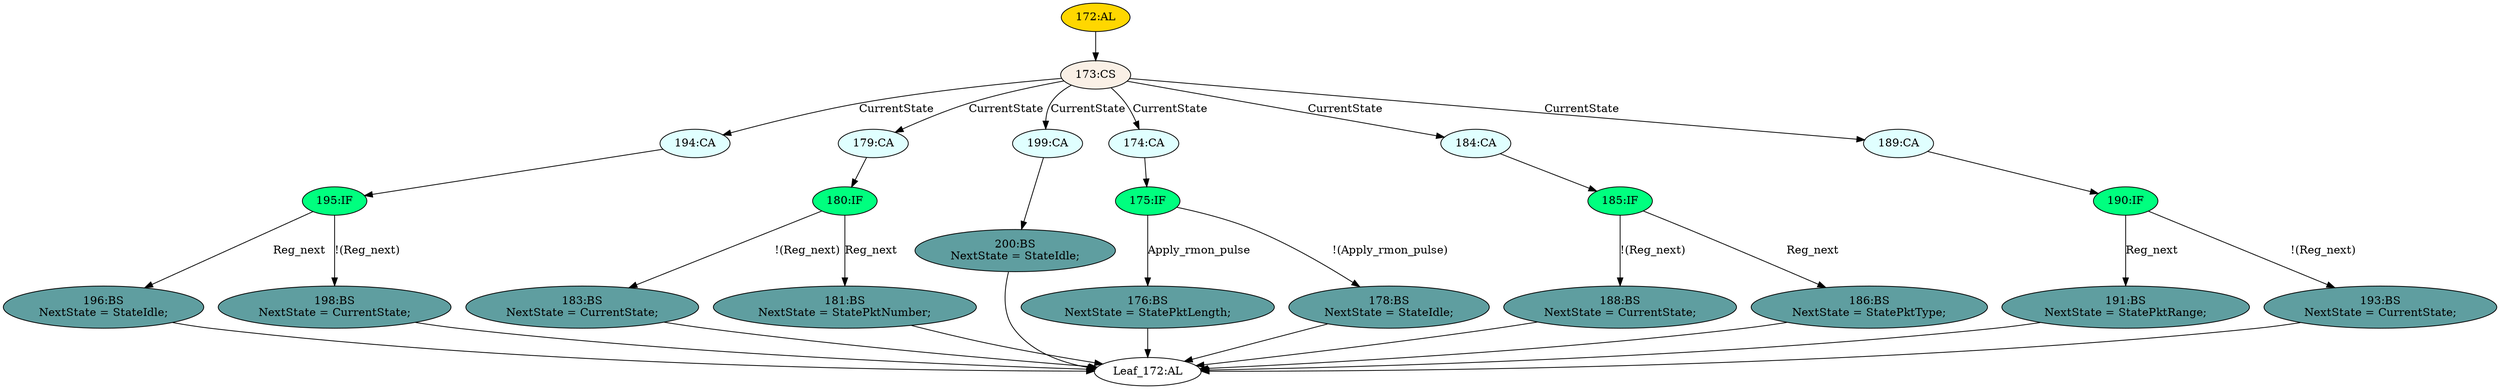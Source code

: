strict digraph "" {
	node [label="\N"];
	"191:BS"	 [ast="<pyverilog.vparser.ast.BlockingSubstitution object at 0x7f8c063203d0>",
		fillcolor=cadetblue,
		label="191:BS
NextState = StatePktRange;",
		statements="[<pyverilog.vparser.ast.BlockingSubstitution object at 0x7f8c063203d0>]",
		style=filled,
		typ=BlockingSubstitution];
	"Leaf_172:AL"	 [def_var="['NextState']",
		label="Leaf_172:AL"];
	"191:BS" -> "Leaf_172:AL"	 [cond="[]",
		lineno=None];
	"183:BS"	 [ast="<pyverilog.vparser.ast.BlockingSubstitution object at 0x7f8c06324090>",
		fillcolor=cadetblue,
		label="183:BS
NextState = CurrentState;",
		statements="[<pyverilog.vparser.ast.BlockingSubstitution object at 0x7f8c06324090>]",
		style=filled,
		typ=BlockingSubstitution];
	"183:BS" -> "Leaf_172:AL"	 [cond="[]",
		lineno=None];
	"195:IF"	 [ast="<pyverilog.vparser.ast.IfStatement object at 0x7f8c06324210>",
		fillcolor=springgreen,
		label="195:IF",
		statements="[]",
		style=filled,
		typ=IfStatement];
	"196:BS"	 [ast="<pyverilog.vparser.ast.BlockingSubstitution object at 0x7f8c06324450>",
		fillcolor=cadetblue,
		label="196:BS
NextState = StateIdle;",
		statements="[<pyverilog.vparser.ast.BlockingSubstitution object at 0x7f8c06324450>]",
		style=filled,
		typ=BlockingSubstitution];
	"195:IF" -> "196:BS"	 [cond="['Reg_next']",
		label=Reg_next,
		lineno=195];
	"198:BS"	 [ast="<pyverilog.vparser.ast.BlockingSubstitution object at 0x7f8c06324290>",
		fillcolor=cadetblue,
		label="198:BS
NextState = CurrentState;",
		statements="[<pyverilog.vparser.ast.BlockingSubstitution object at 0x7f8c06324290>]",
		style=filled,
		typ=BlockingSubstitution];
	"195:IF" -> "198:BS"	 [cond="['Reg_next']",
		label="!(Reg_next)",
		lineno=195];
	"194:CA"	 [ast="<pyverilog.vparser.ast.Case object at 0x7f8c063245d0>",
		fillcolor=lightcyan,
		label="194:CA",
		statements="[]",
		style=filled,
		typ=Case];
	"194:CA" -> "195:IF"	 [cond="[]",
		lineno=None];
	"175:IF"	 [ast="<pyverilog.vparser.ast.IfStatement object at 0x7f8c06324690>",
		fillcolor=springgreen,
		label="175:IF",
		statements="[]",
		style=filled,
		typ=IfStatement];
	"176:BS"	 [ast="<pyverilog.vparser.ast.BlockingSubstitution object at 0x7f8c06324810>",
		fillcolor=cadetblue,
		label="176:BS
NextState = StatePktLength;",
		statements="[<pyverilog.vparser.ast.BlockingSubstitution object at 0x7f8c06324810>]",
		style=filled,
		typ=BlockingSubstitution];
	"175:IF" -> "176:BS"	 [cond="['Apply_rmon_pulse']",
		label=Apply_rmon_pulse,
		lineno=175];
	"178:BS"	 [ast="<pyverilog.vparser.ast.BlockingSubstitution object at 0x7f8c063246d0>",
		fillcolor=cadetblue,
		label="178:BS
NextState = StateIdle;",
		statements="[<pyverilog.vparser.ast.BlockingSubstitution object at 0x7f8c063246d0>]",
		style=filled,
		typ=BlockingSubstitution];
	"175:IF" -> "178:BS"	 [cond="['Apply_rmon_pulse']",
		label="!(Apply_rmon_pulse)",
		lineno=175];
	"176:BS" -> "Leaf_172:AL"	 [cond="[]",
		lineno=None];
	"179:CA"	 [ast="<pyverilog.vparser.ast.Case object at 0x7f8c06324a10>",
		fillcolor=lightcyan,
		label="179:CA",
		statements="[]",
		style=filled,
		typ=Case];
	"180:IF"	 [ast="<pyverilog.vparser.ast.IfStatement object at 0x7f8c06324ad0>",
		fillcolor=springgreen,
		label="180:IF",
		statements="[]",
		style=filled,
		typ=IfStatement];
	"179:CA" -> "180:IF"	 [cond="[]",
		lineno=None];
	"178:BS" -> "Leaf_172:AL"	 [cond="[]",
		lineno=None];
	"172:AL"	 [ast="<pyverilog.vparser.ast.Always object at 0x7f8c06324d10>",
		clk_sens=False,
		fillcolor=gold,
		label="172:AL",
		sens="['CurrentState', 'Apply_rmon_pulse', 'Reg_next']",
		statements="[]",
		style=filled,
		typ=Always,
		use_var="['Reg_next', 'Apply_rmon_pulse', 'CurrentState']"];
	"173:CS"	 [ast="<pyverilog.vparser.ast.CaseStatement object at 0x7f8c06324f90>",
		fillcolor=linen,
		label="173:CS",
		statements="[]",
		style=filled,
		typ=CaseStatement];
	"172:AL" -> "173:CS"	 [cond="[]",
		lineno=None];
	"193:BS"	 [ast="<pyverilog.vparser.ast.BlockingSubstitution object at 0x7f8c06325650>",
		fillcolor=cadetblue,
		label="193:BS
NextState = CurrentState;",
		statements="[<pyverilog.vparser.ast.BlockingSubstitution object at 0x7f8c06325650>]",
		style=filled,
		typ=BlockingSubstitution];
	"193:BS" -> "Leaf_172:AL"	 [cond="[]",
		lineno=None];
	"199:CA"	 [ast="<pyverilog.vparser.ast.Case object at 0x7f8c06325810>",
		fillcolor=lightcyan,
		label="199:CA",
		statements="[]",
		style=filled,
		typ=Case];
	"200:BS"	 [ast="<pyverilog.vparser.ast.BlockingSubstitution object at 0x7f8c06325850>",
		fillcolor=cadetblue,
		label="200:BS
NextState = StateIdle;",
		statements="[<pyverilog.vparser.ast.BlockingSubstitution object at 0x7f8c06325850>]",
		style=filled,
		typ=BlockingSubstitution];
	"199:CA" -> "200:BS"	 [cond="[]",
		lineno=None];
	"185:IF"	 [ast="<pyverilog.vparser.ast.IfStatement object at 0x7f8c063251d0>",
		fillcolor=springgreen,
		label="185:IF",
		statements="[]",
		style=filled,
		typ=IfStatement];
	"188:BS"	 [ast="<pyverilog.vparser.ast.BlockingSubstitution object at 0x7f8c06325210>",
		fillcolor=cadetblue,
		label="188:BS
NextState = CurrentState;",
		statements="[<pyverilog.vparser.ast.BlockingSubstitution object at 0x7f8c06325210>]",
		style=filled,
		typ=BlockingSubstitution];
	"185:IF" -> "188:BS"	 [cond="['Reg_next']",
		label="!(Reg_next)",
		lineno=185];
	"186:BS"	 [ast="<pyverilog.vparser.ast.BlockingSubstitution object at 0x7f8c06325390>",
		fillcolor=cadetblue,
		label="186:BS
NextState = StatePktType;",
		statements="[<pyverilog.vparser.ast.BlockingSubstitution object at 0x7f8c06325390>]",
		style=filled,
		typ=BlockingSubstitution];
	"185:IF" -> "186:BS"	 [cond="['Reg_next']",
		label=Reg_next,
		lineno=185];
	"173:CS" -> "194:CA"	 [cond="['CurrentState']",
		label=CurrentState,
		lineno=173];
	"173:CS" -> "179:CA"	 [cond="['CurrentState']",
		label=CurrentState,
		lineno=173];
	"173:CS" -> "199:CA"	 [cond="['CurrentState']",
		label=CurrentState,
		lineno=173];
	"174:CA"	 [ast="<pyverilog.vparser.ast.Case object at 0x7f8c06325090>",
		fillcolor=lightcyan,
		label="174:CA",
		statements="[]",
		style=filled,
		typ=Case];
	"173:CS" -> "174:CA"	 [cond="['CurrentState']",
		label=CurrentState,
		lineno=173];
	"184:CA"	 [ast="<pyverilog.vparser.ast.Case object at 0x7f8c06325110>",
		fillcolor=lightcyan,
		label="184:CA",
		statements="[]",
		style=filled,
		typ=Case];
	"173:CS" -> "184:CA"	 [cond="['CurrentState']",
		label=CurrentState,
		lineno=173];
	"189:CA"	 [ast="<pyverilog.vparser.ast.Case object at 0x7f8c06325550>",
		fillcolor=lightcyan,
		label="189:CA",
		statements="[]",
		style=filled,
		typ=Case];
	"173:CS" -> "189:CA"	 [cond="['CurrentState']",
		label=CurrentState,
		lineno=173];
	"174:CA" -> "175:IF"	 [cond="[]",
		lineno=None];
	"196:BS" -> "Leaf_172:AL"	 [cond="[]",
		lineno=None];
	"184:CA" -> "185:IF"	 [cond="[]",
		lineno=None];
	"188:BS" -> "Leaf_172:AL"	 [cond="[]",
		lineno=None];
	"186:BS" -> "Leaf_172:AL"	 [cond="[]",
		lineno=None];
	"180:IF" -> "183:BS"	 [cond="['Reg_next']",
		label="!(Reg_next)",
		lineno=180];
	"181:BS"	 [ast="<pyverilog.vparser.ast.BlockingSubstitution object at 0x7f8c06324b10>",
		fillcolor=cadetblue,
		label="181:BS
NextState = StatePktNumber;",
		statements="[<pyverilog.vparser.ast.BlockingSubstitution object at 0x7f8c06324b10>]",
		style=filled,
		typ=BlockingSubstitution];
	"180:IF" -> "181:BS"	 [cond="['Reg_next']",
		label=Reg_next,
		lineno=180];
	"190:IF"	 [ast="<pyverilog.vparser.ast.IfStatement object at 0x7f8c06325610>",
		fillcolor=springgreen,
		label="190:IF",
		statements="[]",
		style=filled,
		typ=IfStatement];
	"189:CA" -> "190:IF"	 [cond="[]",
		lineno=None];
	"181:BS" -> "Leaf_172:AL"	 [cond="[]",
		lineno=None];
	"190:IF" -> "191:BS"	 [cond="['Reg_next']",
		label=Reg_next,
		lineno=190];
	"190:IF" -> "193:BS"	 [cond="['Reg_next']",
		label="!(Reg_next)",
		lineno=190];
	"200:BS" -> "Leaf_172:AL"	 [cond="[]",
		lineno=None];
	"198:BS" -> "Leaf_172:AL"	 [cond="[]",
		lineno=None];
}
